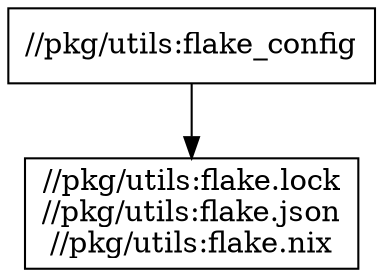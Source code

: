 digraph mygraph {
  node [shape=box];
  "//pkg/utils:flake_config"
  "//pkg/utils:flake_config" -> "//pkg/utils:flake.lock\n//pkg/utils:flake.json\n//pkg/utils:flake.nix"
  "//pkg/utils:flake.lock\n//pkg/utils:flake.json\n//pkg/utils:flake.nix"
}
